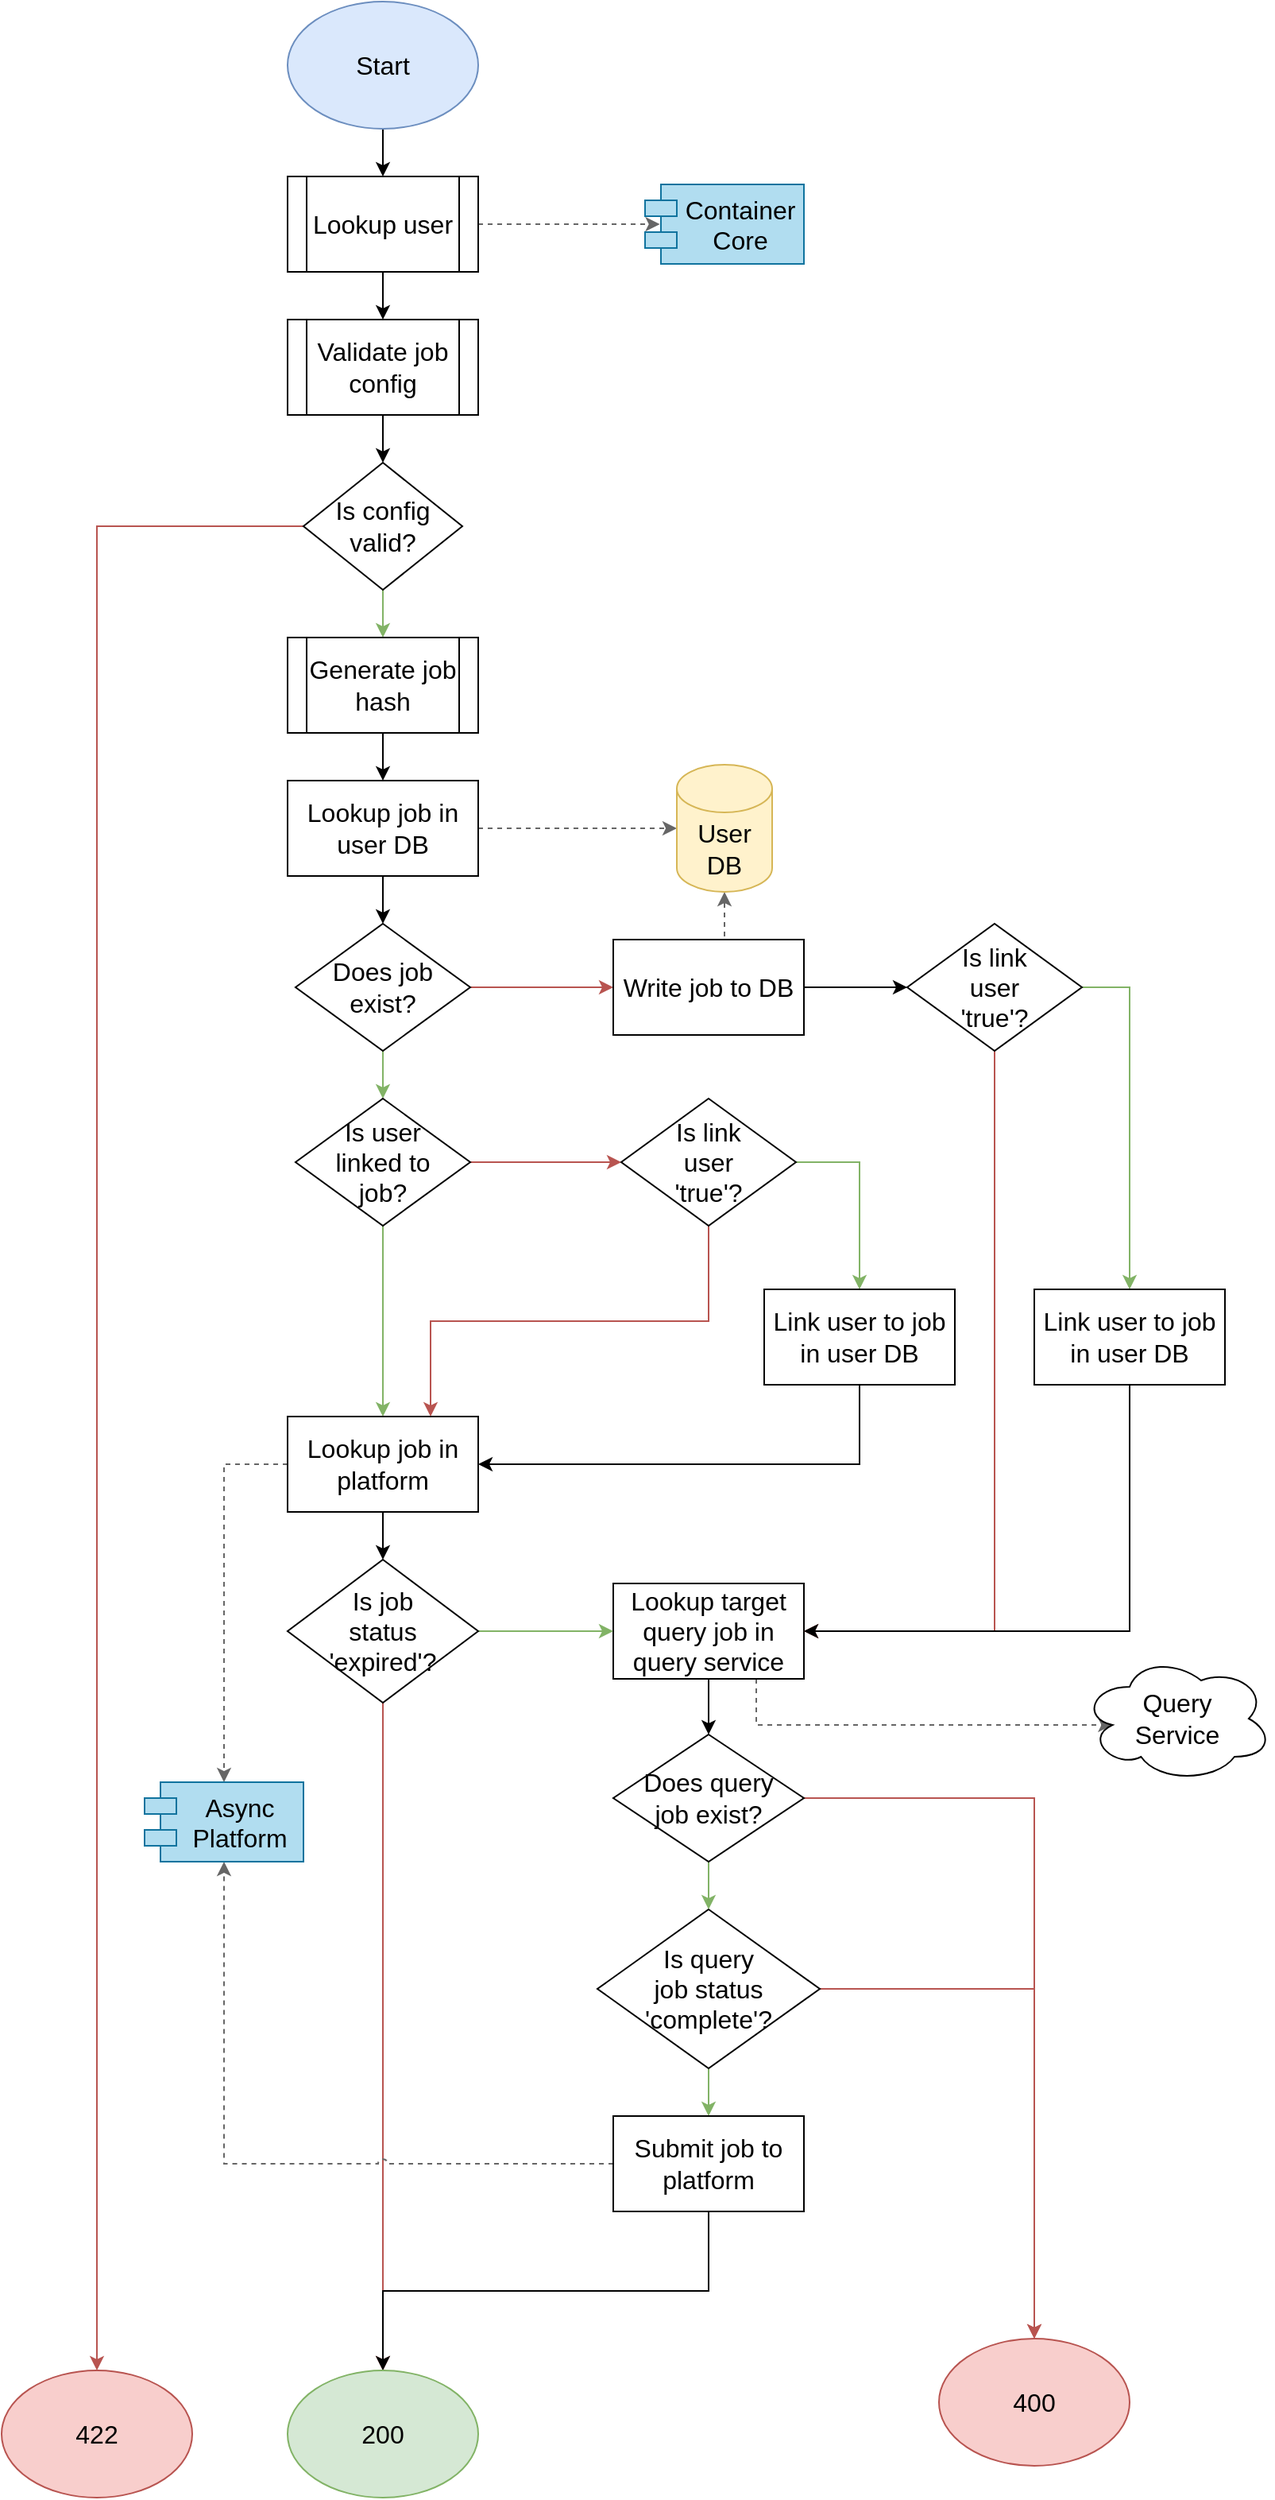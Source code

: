<mxfile version="20.6.0" type="device"><diagram id="5RwasErXft16jv6psBf8" name="Page-1"><mxGraphModel dx="1591" dy="851" grid="1" gridSize="10" guides="1" tooltips="1" connect="1" arrows="1" fold="1" page="1" pageScale="1" pageWidth="850" pageHeight="1100" math="0" shadow="0"><root><mxCell id="0"/><mxCell id="1" parent="0"/><mxCell id="Hy89y3pQNmt0aOGYa4yp-21" style="edgeStyle=orthogonalEdgeStyle;rounded=0;jumpStyle=arc;orthogonalLoop=1;jettySize=auto;html=1;exitX=0.5;exitY=1;exitDx=0;exitDy=0;entryX=0.5;entryY=0;entryDx=0;entryDy=0;strokeColor=#000000;fontSize=16;" edge="1" parent="1" source="Hy89y3pQNmt0aOGYa4yp-1" target="Hy89y3pQNmt0aOGYa4yp-2"><mxGeometry relative="1" as="geometry"/></mxCell><mxCell id="Hy89y3pQNmt0aOGYa4yp-1" value="Start" style="ellipse;whiteSpace=wrap;html=1;fontSize=16;fillColor=#dae8fc;strokeColor=#6c8ebf;" vertex="1" parent="1"><mxGeometry x="180" width="120" height="80" as="geometry"/></mxCell><mxCell id="Hy89y3pQNmt0aOGYa4yp-22" style="edgeStyle=orthogonalEdgeStyle;rounded=0;jumpStyle=arc;orthogonalLoop=1;jettySize=auto;html=1;exitX=0.5;exitY=1;exitDx=0;exitDy=0;entryX=0.5;entryY=0;entryDx=0;entryDy=0;strokeColor=#000000;fontSize=16;" edge="1" parent="1" source="Hy89y3pQNmt0aOGYa4yp-2" target="Hy89y3pQNmt0aOGYa4yp-3"><mxGeometry relative="1" as="geometry"/></mxCell><mxCell id="Hy89y3pQNmt0aOGYa4yp-65" style="edgeStyle=orthogonalEdgeStyle;rounded=0;jumpStyle=arc;orthogonalLoop=1;jettySize=auto;html=1;exitX=1;exitY=0.5;exitDx=0;exitDy=0;entryX=0.093;entryY=0.5;entryDx=0;entryDy=0;entryPerimeter=0;strokeColor=#666666;fontSize=16;dashed=1;" edge="1" parent="1" source="Hy89y3pQNmt0aOGYa4yp-2" target="Hy89y3pQNmt0aOGYa4yp-48"><mxGeometry relative="1" as="geometry"/></mxCell><mxCell id="Hy89y3pQNmt0aOGYa4yp-2" value="Lookup user" style="shape=process;whiteSpace=wrap;html=1;backgroundOutline=1;fontSize=16;" vertex="1" parent="1"><mxGeometry x="180" y="110" width="120" height="60" as="geometry"/></mxCell><mxCell id="Hy89y3pQNmt0aOGYa4yp-23" style="edgeStyle=orthogonalEdgeStyle;rounded=0;jumpStyle=arc;orthogonalLoop=1;jettySize=auto;html=1;exitX=0.5;exitY=1;exitDx=0;exitDy=0;entryX=0.5;entryY=0;entryDx=0;entryDy=0;strokeColor=#000000;fontSize=16;" edge="1" parent="1" source="Hy89y3pQNmt0aOGYa4yp-3" target="Hy89y3pQNmt0aOGYa4yp-4"><mxGeometry relative="1" as="geometry"/></mxCell><mxCell id="Hy89y3pQNmt0aOGYa4yp-3" value="Validate job config" style="shape=process;whiteSpace=wrap;html=1;backgroundOutline=1;fontSize=16;" vertex="1" parent="1"><mxGeometry x="180" y="200" width="120" height="60" as="geometry"/></mxCell><mxCell id="Hy89y3pQNmt0aOGYa4yp-25" style="edgeStyle=orthogonalEdgeStyle;rounded=0;jumpStyle=arc;orthogonalLoop=1;jettySize=auto;html=1;exitX=0.5;exitY=1;exitDx=0;exitDy=0;entryX=0.5;entryY=0;entryDx=0;entryDy=0;strokeColor=#82b366;fontSize=16;fillColor=#d5e8d4;" edge="1" parent="1" source="Hy89y3pQNmt0aOGYa4yp-4" target="Hy89y3pQNmt0aOGYa4yp-7"><mxGeometry relative="1" as="geometry"/></mxCell><mxCell id="Hy89y3pQNmt0aOGYa4yp-26" style="edgeStyle=orthogonalEdgeStyle;rounded=0;jumpStyle=arc;orthogonalLoop=1;jettySize=auto;html=1;exitX=0;exitY=0.5;exitDx=0;exitDy=0;entryX=0.5;entryY=0;entryDx=0;entryDy=0;strokeColor=#b85450;fontSize=16;fillColor=#f8cecc;" edge="1" parent="1" source="Hy89y3pQNmt0aOGYa4yp-4" target="Hy89y3pQNmt0aOGYa4yp-24"><mxGeometry relative="1" as="geometry"/></mxCell><mxCell id="Hy89y3pQNmt0aOGYa4yp-4" value="Is config valid?" style="rhombus;whiteSpace=wrap;html=1;fontSize=16;" vertex="1" parent="1"><mxGeometry x="190" y="290" width="100" height="80" as="geometry"/></mxCell><mxCell id="Hy89y3pQNmt0aOGYa4yp-53" style="edgeStyle=orthogonalEdgeStyle;rounded=0;jumpStyle=arc;orthogonalLoop=1;jettySize=auto;html=1;exitX=0.5;exitY=1;exitDx=0;exitDy=0;entryX=0.5;entryY=0;entryDx=0;entryDy=0;strokeColor=#000000;fontSize=16;" edge="1" parent="1" source="Hy89y3pQNmt0aOGYa4yp-5" target="Hy89y3pQNmt0aOGYa4yp-45"><mxGeometry relative="1" as="geometry"/></mxCell><mxCell id="Hy89y3pQNmt0aOGYa4yp-68" style="edgeStyle=orthogonalEdgeStyle;rounded=0;jumpStyle=arc;orthogonalLoop=1;jettySize=auto;html=1;exitX=0.75;exitY=1;exitDx=0;exitDy=0;entryX=0.16;entryY=0.55;entryDx=0;entryDy=0;entryPerimeter=0;dashed=1;strokeColor=#666666;fontSize=16;" edge="1" parent="1" source="Hy89y3pQNmt0aOGYa4yp-5" target="Hy89y3pQNmt0aOGYa4yp-66"><mxGeometry relative="1" as="geometry"/></mxCell><mxCell id="Hy89y3pQNmt0aOGYa4yp-5" value="Lookup target query job in query service" style="rounded=0;whiteSpace=wrap;html=1;fontSize=16;" vertex="1" parent="1"><mxGeometry x="385" y="995" width="120" height="60" as="geometry"/></mxCell><mxCell id="Hy89y3pQNmt0aOGYa4yp-58" style="edgeStyle=orthogonalEdgeStyle;rounded=0;jumpStyle=arc;orthogonalLoop=1;jettySize=auto;html=1;exitX=1;exitY=0.5;exitDx=0;exitDy=0;entryX=0.5;entryY=0;entryDx=0;entryDy=0;strokeColor=#b85450;fontSize=16;fillColor=#f8cecc;" edge="1" parent="1" source="Hy89y3pQNmt0aOGYa4yp-6" target="Hy89y3pQNmt0aOGYa4yp-46"><mxGeometry relative="1" as="geometry"/></mxCell><mxCell id="Hy89y3pQNmt0aOGYa4yp-59" style="edgeStyle=orthogonalEdgeStyle;rounded=0;jumpStyle=arc;orthogonalLoop=1;jettySize=auto;html=1;exitX=0.5;exitY=1;exitDx=0;exitDy=0;entryX=0.5;entryY=0;entryDx=0;entryDy=0;strokeColor=#82b366;fontSize=16;fillColor=#d5e8d4;" edge="1" parent="1" source="Hy89y3pQNmt0aOGYa4yp-6" target="Hy89y3pQNmt0aOGYa4yp-17"><mxGeometry relative="1" as="geometry"/></mxCell><mxCell id="Hy89y3pQNmt0aOGYa4yp-6" value="Is query&lt;br&gt;job status 'complete'?" style="rhombus;whiteSpace=wrap;html=1;fontSize=16;" vertex="1" parent="1"><mxGeometry x="375" y="1200" width="140" height="100" as="geometry"/></mxCell><mxCell id="Hy89y3pQNmt0aOGYa4yp-27" style="edgeStyle=orthogonalEdgeStyle;rounded=0;jumpStyle=arc;orthogonalLoop=1;jettySize=auto;html=1;exitX=0.5;exitY=1;exitDx=0;exitDy=0;entryX=0.5;entryY=0;entryDx=0;entryDy=0;strokeColor=#000000;fontSize=16;" edge="1" parent="1" source="Hy89y3pQNmt0aOGYa4yp-7" target="Hy89y3pQNmt0aOGYa4yp-9"><mxGeometry relative="1" as="geometry"/></mxCell><mxCell id="Hy89y3pQNmt0aOGYa4yp-7" value="Generate job hash" style="shape=process;whiteSpace=wrap;html=1;backgroundOutline=1;fontSize=16;" vertex="1" parent="1"><mxGeometry x="180" y="400" width="120" height="60" as="geometry"/></mxCell><mxCell id="Hy89y3pQNmt0aOGYa4yp-28" style="edgeStyle=orthogonalEdgeStyle;rounded=0;jumpStyle=arc;orthogonalLoop=1;jettySize=auto;html=1;exitX=0.5;exitY=1;exitDx=0;exitDy=0;entryX=0.5;entryY=0;entryDx=0;entryDy=0;strokeColor=#000000;fontSize=16;" edge="1" parent="1" source="Hy89y3pQNmt0aOGYa4yp-9" target="Hy89y3pQNmt0aOGYa4yp-10"><mxGeometry relative="1" as="geometry"/></mxCell><mxCell id="Hy89y3pQNmt0aOGYa4yp-61" style="edgeStyle=orthogonalEdgeStyle;rounded=0;jumpStyle=arc;orthogonalLoop=1;jettySize=auto;html=1;exitX=1;exitY=0.5;exitDx=0;exitDy=0;entryX=0;entryY=0.5;entryDx=0;entryDy=0;entryPerimeter=0;strokeColor=#666666;fontSize=16;dashed=1;" edge="1" parent="1" source="Hy89y3pQNmt0aOGYa4yp-9" target="Hy89y3pQNmt0aOGYa4yp-49"><mxGeometry relative="1" as="geometry"/></mxCell><mxCell id="Hy89y3pQNmt0aOGYa4yp-9" value="Lookup job in user DB" style="rounded=0;whiteSpace=wrap;html=1;fontSize=16;" vertex="1" parent="1"><mxGeometry x="180" y="490" width="120" height="60" as="geometry"/></mxCell><mxCell id="Hy89y3pQNmt0aOGYa4yp-29" style="edgeStyle=orthogonalEdgeStyle;rounded=0;jumpStyle=arc;orthogonalLoop=1;jettySize=auto;html=1;exitX=0.5;exitY=1;exitDx=0;exitDy=0;entryX=0.5;entryY=0;entryDx=0;entryDy=0;strokeColor=#82b366;fontSize=16;fillColor=#d5e8d4;" edge="1" parent="1" source="Hy89y3pQNmt0aOGYa4yp-10" target="Hy89y3pQNmt0aOGYa4yp-11"><mxGeometry relative="1" as="geometry"/></mxCell><mxCell id="Hy89y3pQNmt0aOGYa4yp-30" style="edgeStyle=orthogonalEdgeStyle;rounded=0;jumpStyle=arc;orthogonalLoop=1;jettySize=auto;html=1;exitX=1;exitY=0.5;exitDx=0;exitDy=0;strokeColor=#b85450;fontSize=16;fillColor=#f8cecc;" edge="1" parent="1" source="Hy89y3pQNmt0aOGYa4yp-10" target="Hy89y3pQNmt0aOGYa4yp-20"><mxGeometry relative="1" as="geometry"/></mxCell><mxCell id="Hy89y3pQNmt0aOGYa4yp-10" value="Does job exist?" style="rhombus;whiteSpace=wrap;html=1;fontSize=16;" vertex="1" parent="1"><mxGeometry x="185" y="580" width="110" height="80" as="geometry"/></mxCell><mxCell id="Hy89y3pQNmt0aOGYa4yp-31" style="edgeStyle=orthogonalEdgeStyle;rounded=0;jumpStyle=arc;orthogonalLoop=1;jettySize=auto;html=1;exitX=1;exitY=0.5;exitDx=0;exitDy=0;entryX=0;entryY=0.5;entryDx=0;entryDy=0;strokeColor=#b85450;fontSize=16;fillColor=#f8cecc;" edge="1" parent="1" source="Hy89y3pQNmt0aOGYa4yp-11" target="Hy89y3pQNmt0aOGYa4yp-18"><mxGeometry relative="1" as="geometry"/></mxCell><mxCell id="Hy89y3pQNmt0aOGYa4yp-32" style="edgeStyle=orthogonalEdgeStyle;rounded=0;jumpStyle=arc;orthogonalLoop=1;jettySize=auto;html=1;exitX=0.5;exitY=1;exitDx=0;exitDy=0;strokeColor=#82b366;fontSize=16;fillColor=#d5e8d4;" edge="1" parent="1" source="Hy89y3pQNmt0aOGYa4yp-11" target="Hy89y3pQNmt0aOGYa4yp-14"><mxGeometry relative="1" as="geometry"/></mxCell><mxCell id="Hy89y3pQNmt0aOGYa4yp-11" value="Is user&lt;br&gt;linked to&lt;br&gt;job?" style="rhombus;whiteSpace=wrap;html=1;fontSize=16;" vertex="1" parent="1"><mxGeometry x="185" y="690" width="110" height="80" as="geometry"/></mxCell><mxCell id="Hy89y3pQNmt0aOGYa4yp-37" style="edgeStyle=orthogonalEdgeStyle;rounded=0;jumpStyle=arc;orthogonalLoop=1;jettySize=auto;html=1;exitX=0.5;exitY=1;exitDx=0;exitDy=0;entryX=0.5;entryY=0;entryDx=0;entryDy=0;strokeColor=#000000;fontSize=16;" edge="1" parent="1" source="Hy89y3pQNmt0aOGYa4yp-14" target="Hy89y3pQNmt0aOGYa4yp-15"><mxGeometry relative="1" as="geometry"/></mxCell><mxCell id="Hy89y3pQNmt0aOGYa4yp-63" style="edgeStyle=orthogonalEdgeStyle;rounded=0;jumpStyle=arc;orthogonalLoop=1;jettySize=auto;html=1;exitX=0;exitY=0.5;exitDx=0;exitDy=0;strokeColor=#666666;fontSize=16;dashed=1;" edge="1" parent="1" source="Hy89y3pQNmt0aOGYa4yp-14" target="Hy89y3pQNmt0aOGYa4yp-50"><mxGeometry relative="1" as="geometry"/></mxCell><mxCell id="Hy89y3pQNmt0aOGYa4yp-14" value="Lookup job in platform" style="rounded=0;whiteSpace=wrap;html=1;fontSize=16;" vertex="1" parent="1"><mxGeometry x="180" y="890" width="120" height="60" as="geometry"/></mxCell><mxCell id="Hy89y3pQNmt0aOGYa4yp-43" style="edgeStyle=orthogonalEdgeStyle;rounded=0;jumpStyle=arc;orthogonalLoop=1;jettySize=auto;html=1;exitX=1;exitY=0.5;exitDx=0;exitDy=0;entryX=0;entryY=0.5;entryDx=0;entryDy=0;strokeColor=#82b366;fontSize=16;fillColor=#d5e8d4;" edge="1" parent="1" source="Hy89y3pQNmt0aOGYa4yp-15" target="Hy89y3pQNmt0aOGYa4yp-5"><mxGeometry relative="1" as="geometry"/></mxCell><mxCell id="Hy89y3pQNmt0aOGYa4yp-51" style="edgeStyle=orthogonalEdgeStyle;rounded=0;jumpStyle=arc;orthogonalLoop=1;jettySize=auto;html=1;entryX=0.5;entryY=0;entryDx=0;entryDy=0;strokeColor=#b85450;fontSize=16;fillColor=#f8cecc;" edge="1" parent="1" source="Hy89y3pQNmt0aOGYa4yp-15" target="Hy89y3pQNmt0aOGYa4yp-47"><mxGeometry relative="1" as="geometry"/></mxCell><mxCell id="Hy89y3pQNmt0aOGYa4yp-15" value="Is job&lt;br&gt;status&lt;br&gt;'expired'?" style="rhombus;whiteSpace=wrap;html=1;fontSize=16;" vertex="1" parent="1"><mxGeometry x="180" y="980" width="120" height="90" as="geometry"/></mxCell><mxCell id="Hy89y3pQNmt0aOGYa4yp-60" style="edgeStyle=orthogonalEdgeStyle;rounded=0;jumpStyle=arc;orthogonalLoop=1;jettySize=auto;html=1;exitX=0.5;exitY=1;exitDx=0;exitDy=0;entryX=0.5;entryY=0;entryDx=0;entryDy=0;strokeColor=#000000;fontSize=16;" edge="1" parent="1" source="Hy89y3pQNmt0aOGYa4yp-17" target="Hy89y3pQNmt0aOGYa4yp-47"><mxGeometry relative="1" as="geometry"/></mxCell><mxCell id="Hy89y3pQNmt0aOGYa4yp-64" style="edgeStyle=orthogonalEdgeStyle;rounded=0;jumpStyle=arc;orthogonalLoop=1;jettySize=auto;html=1;exitX=0;exitY=0.5;exitDx=0;exitDy=0;strokeColor=#666666;fontSize=16;dashed=1;" edge="1" parent="1" source="Hy89y3pQNmt0aOGYa4yp-17" target="Hy89y3pQNmt0aOGYa4yp-50"><mxGeometry relative="1" as="geometry"/></mxCell><mxCell id="Hy89y3pQNmt0aOGYa4yp-17" value="Submit job to platform" style="rounded=0;whiteSpace=wrap;html=1;fontSize=16;" vertex="1" parent="1"><mxGeometry x="385" y="1330" width="120" height="60" as="geometry"/></mxCell><mxCell id="Hy89y3pQNmt0aOGYa4yp-33" style="edgeStyle=orthogonalEdgeStyle;rounded=0;jumpStyle=arc;orthogonalLoop=1;jettySize=auto;html=1;exitX=1;exitY=0.5;exitDx=0;exitDy=0;entryX=0.5;entryY=0;entryDx=0;entryDy=0;strokeColor=#82b366;fontSize=16;fillColor=#d5e8d4;" edge="1" parent="1" source="Hy89y3pQNmt0aOGYa4yp-18" target="Hy89y3pQNmt0aOGYa4yp-19"><mxGeometry relative="1" as="geometry"/></mxCell><mxCell id="Hy89y3pQNmt0aOGYa4yp-35" style="edgeStyle=orthogonalEdgeStyle;rounded=0;jumpStyle=arc;orthogonalLoop=1;jettySize=auto;html=1;exitX=0.5;exitY=1;exitDx=0;exitDy=0;entryX=0.75;entryY=0;entryDx=0;entryDy=0;strokeColor=#b85450;fontSize=16;fillColor=#f8cecc;" edge="1" parent="1" source="Hy89y3pQNmt0aOGYa4yp-18" target="Hy89y3pQNmt0aOGYa4yp-14"><mxGeometry relative="1" as="geometry"/></mxCell><mxCell id="Hy89y3pQNmt0aOGYa4yp-18" value="Is link&lt;br&gt;user&lt;br&gt;'true'?" style="rhombus;whiteSpace=wrap;html=1;fontSize=16;" vertex="1" parent="1"><mxGeometry x="390" y="690" width="110" height="80" as="geometry"/></mxCell><mxCell id="Hy89y3pQNmt0aOGYa4yp-34" style="edgeStyle=orthogonalEdgeStyle;rounded=0;jumpStyle=arc;orthogonalLoop=1;jettySize=auto;html=1;exitX=0.5;exitY=1;exitDx=0;exitDy=0;entryX=1;entryY=0.5;entryDx=0;entryDy=0;strokeColor=#000000;fontSize=16;" edge="1" parent="1" source="Hy89y3pQNmt0aOGYa4yp-19" target="Hy89y3pQNmt0aOGYa4yp-14"><mxGeometry relative="1" as="geometry"/></mxCell><mxCell id="Hy89y3pQNmt0aOGYa4yp-19" value="Link user to job in user DB" style="rounded=0;whiteSpace=wrap;html=1;fontSize=16;" vertex="1" parent="1"><mxGeometry x="480" y="810" width="120" height="60" as="geometry"/></mxCell><mxCell id="Hy89y3pQNmt0aOGYa4yp-39" style="edgeStyle=orthogonalEdgeStyle;rounded=0;jumpStyle=arc;orthogonalLoop=1;jettySize=auto;html=1;exitX=1;exitY=0.5;exitDx=0;exitDy=0;entryX=0;entryY=0.5;entryDx=0;entryDy=0;strokeColor=#000000;fontSize=16;" edge="1" parent="1" source="Hy89y3pQNmt0aOGYa4yp-20" target="Hy89y3pQNmt0aOGYa4yp-38"><mxGeometry relative="1" as="geometry"/></mxCell><mxCell id="Hy89y3pQNmt0aOGYa4yp-62" style="edgeStyle=orthogonalEdgeStyle;rounded=0;jumpStyle=arc;orthogonalLoop=1;jettySize=auto;html=1;exitX=0.5;exitY=0;exitDx=0;exitDy=0;entryX=0.5;entryY=1;entryDx=0;entryDy=0;entryPerimeter=0;strokeColor=#666666;fontSize=16;dashed=1;" edge="1" parent="1" source="Hy89y3pQNmt0aOGYa4yp-20" target="Hy89y3pQNmt0aOGYa4yp-49"><mxGeometry relative="1" as="geometry"/></mxCell><mxCell id="Hy89y3pQNmt0aOGYa4yp-20" value="Write job to DB" style="rounded=0;whiteSpace=wrap;html=1;fontSize=16;" vertex="1" parent="1"><mxGeometry x="385" y="590" width="120" height="60" as="geometry"/></mxCell><mxCell id="Hy89y3pQNmt0aOGYa4yp-24" value="422" style="ellipse;whiteSpace=wrap;html=1;fontSize=16;fillColor=#f8cecc;strokeColor=#b85450;" vertex="1" parent="1"><mxGeometry y="1490" width="120" height="80" as="geometry"/></mxCell><mxCell id="Hy89y3pQNmt0aOGYa4yp-41" style="edgeStyle=orthogonalEdgeStyle;rounded=0;jumpStyle=arc;orthogonalLoop=1;jettySize=auto;html=1;exitX=1;exitY=0.5;exitDx=0;exitDy=0;entryX=0.5;entryY=0;entryDx=0;entryDy=0;strokeColor=#82b366;fontSize=16;fillColor=#d5e8d4;" edge="1" parent="1" source="Hy89y3pQNmt0aOGYa4yp-38" target="Hy89y3pQNmt0aOGYa4yp-40"><mxGeometry relative="1" as="geometry"/></mxCell><mxCell id="Hy89y3pQNmt0aOGYa4yp-52" style="edgeStyle=orthogonalEdgeStyle;rounded=0;jumpStyle=arc;orthogonalLoop=1;jettySize=auto;html=1;strokeColor=#b85450;fontSize=16;fillColor=#f8cecc;" edge="1" parent="1" source="Hy89y3pQNmt0aOGYa4yp-38" target="Hy89y3pQNmt0aOGYa4yp-5"><mxGeometry relative="1" as="geometry"><Array as="points"><mxPoint x="625" y="1025"/></Array></mxGeometry></mxCell><mxCell id="Hy89y3pQNmt0aOGYa4yp-38" value="Is link&lt;br&gt;user&lt;br&gt;'true'?" style="rhombus;whiteSpace=wrap;html=1;fontSize=16;" vertex="1" parent="1"><mxGeometry x="570" y="580" width="110" height="80" as="geometry"/></mxCell><mxCell id="Hy89y3pQNmt0aOGYa4yp-42" style="edgeStyle=orthogonalEdgeStyle;rounded=0;jumpStyle=arc;orthogonalLoop=1;jettySize=auto;html=1;entryX=1;entryY=0.5;entryDx=0;entryDy=0;strokeColor=#000000;fontSize=16;" edge="1" parent="1" source="Hy89y3pQNmt0aOGYa4yp-40" target="Hy89y3pQNmt0aOGYa4yp-5"><mxGeometry relative="1" as="geometry"><Array as="points"><mxPoint x="710" y="1025"/></Array></mxGeometry></mxCell><mxCell id="Hy89y3pQNmt0aOGYa4yp-40" value="Link user to job in user DB" style="rounded=0;whiteSpace=wrap;html=1;fontSize=16;" vertex="1" parent="1"><mxGeometry x="650" y="810" width="120" height="60" as="geometry"/></mxCell><mxCell id="Hy89y3pQNmt0aOGYa4yp-54" style="edgeStyle=orthogonalEdgeStyle;rounded=0;jumpStyle=arc;orthogonalLoop=1;jettySize=auto;html=1;exitX=0.5;exitY=1;exitDx=0;exitDy=0;entryX=0.5;entryY=0;entryDx=0;entryDy=0;strokeColor=#82b366;fontSize=16;fillColor=#d5e8d4;" edge="1" parent="1" source="Hy89y3pQNmt0aOGYa4yp-45" target="Hy89y3pQNmt0aOGYa4yp-6"><mxGeometry relative="1" as="geometry"/></mxCell><mxCell id="Hy89y3pQNmt0aOGYa4yp-55" style="edgeStyle=orthogonalEdgeStyle;rounded=0;jumpStyle=arc;orthogonalLoop=1;jettySize=auto;html=1;exitX=1;exitY=0.5;exitDx=0;exitDy=0;entryX=0.5;entryY=0;entryDx=0;entryDy=0;strokeColor=#b85450;fontSize=16;fillColor=#f8cecc;" edge="1" parent="1" source="Hy89y3pQNmt0aOGYa4yp-45" target="Hy89y3pQNmt0aOGYa4yp-46"><mxGeometry relative="1" as="geometry"/></mxCell><mxCell id="Hy89y3pQNmt0aOGYa4yp-45" value="Does query&lt;br&gt;job exist?" style="rhombus;whiteSpace=wrap;html=1;fontSize=16;" vertex="1" parent="1"><mxGeometry x="385" y="1090" width="120" height="80" as="geometry"/></mxCell><mxCell id="Hy89y3pQNmt0aOGYa4yp-46" value="400" style="ellipse;whiteSpace=wrap;html=1;fontSize=16;fillColor=#f8cecc;strokeColor=#b85450;" vertex="1" parent="1"><mxGeometry x="590" y="1470" width="120" height="80" as="geometry"/></mxCell><mxCell id="Hy89y3pQNmt0aOGYa4yp-47" value="200" style="ellipse;whiteSpace=wrap;html=1;fontSize=16;fillColor=#d5e8d4;strokeColor=#82b366;" vertex="1" parent="1"><mxGeometry x="180" y="1490" width="120" height="80" as="geometry"/></mxCell><mxCell id="Hy89y3pQNmt0aOGYa4yp-48" value="Container&#10;Core" style="shape=module;align=left;spacingLeft=20;align=center;verticalAlign=top;fontSize=16;fillColor=#b1ddf0;strokeColor=#10739e;" vertex="1" parent="1"><mxGeometry x="405" y="115" width="100" height="50" as="geometry"/></mxCell><mxCell id="Hy89y3pQNmt0aOGYa4yp-49" value="User&lt;br&gt;DB" style="shape=cylinder3;whiteSpace=wrap;html=1;boundedLbl=1;backgroundOutline=1;size=15;fontSize=16;fillColor=#fff2cc;strokeColor=#d6b656;" vertex="1" parent="1"><mxGeometry x="425" y="480" width="60" height="80" as="geometry"/></mxCell><mxCell id="Hy89y3pQNmt0aOGYa4yp-50" value="Async&#10;Platform" style="shape=module;align=left;spacingLeft=20;align=center;verticalAlign=top;fontSize=16;fillColor=#b1ddf0;strokeColor=#10739e;" vertex="1" parent="1"><mxGeometry x="90" y="1120" width="100" height="50" as="geometry"/></mxCell><mxCell id="Hy89y3pQNmt0aOGYa4yp-66" value="Query&lt;br&gt;Service" style="ellipse;shape=cloud;whiteSpace=wrap;html=1;fontSize=16;" vertex="1" parent="1"><mxGeometry x="680" y="1040" width="120" height="80" as="geometry"/></mxCell></root></mxGraphModel></diagram></mxfile>